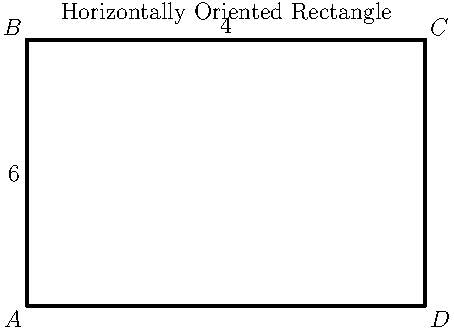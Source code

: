size(8cm); // Adjust the size as needed

real width = 6; // Horizontal side length
real height = 4; // Vertical side length

real xCenter = width / 2;
real yCenter = height / 2;

pair A = (-xCenter, -yCenter); // Bottom-left corner
pair B = (-xCenter, yCenter);  // Top-left corner
pair C = (xCenter, yCenter);   // Top-right corner
pair D = (xCenter, -yCenter);  // Bottom-right corner

// Draw the rectangle
draw(A--B--C--D--cycle);

// Label the sides
label("$6$", (A + B)/2, W); // Horizontal side
label("$4$", (B + C)/2, N); // Vertical side

// Optional: Add labels for the corners
label("$A$", A, SW);
label("$B$", B, NW);
label("$C$", C, NE);
label("$D$", D, SE);

// Optional: Add a title
label("Horizontally Oriented Rectangle", (0, 1.2yCenter));

// Optional: Adjust the pen color, size, etc.
pen p = linewidth(1.5);
draw(A--B--C--D--cycle, p);
